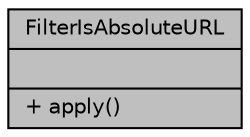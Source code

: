 digraph "FilterIsAbsoluteURL"
{
 // LATEX_PDF_SIZE
  edge [fontname="Helvetica",fontsize="10",labelfontname="Helvetica",labelfontsize="10"];
  node [fontname="Helvetica",fontsize="10",shape=record];
  Node1 [label="{FilterIsAbsoluteURL\n||+ apply()\l}",height=0.2,width=0.4,color="black", fillcolor="grey75", style="filled", fontcolor="black",tooltip="The implementation of the \"isRelativeURL\" filter."];
}
